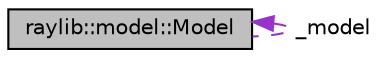 digraph "raylib::model::Model"
{
 // LATEX_PDF_SIZE
  edge [fontname="Helvetica",fontsize="10",labelfontname="Helvetica",labelfontsize="10"];
  node [fontname="Helvetica",fontsize="10",shape=record];
  Node1 [label="raylib::model::Model",height=0.2,width=0.4,color="black", fillcolor="grey75", style="filled", fontcolor="black",tooltip="The Model class ; it shouldn't be created multiple times for the same file."];
  Node1 -> Node1 [dir="back",color="darkorchid3",fontsize="10",style="dashed",label=" _model" ,fontname="Helvetica"];
}
